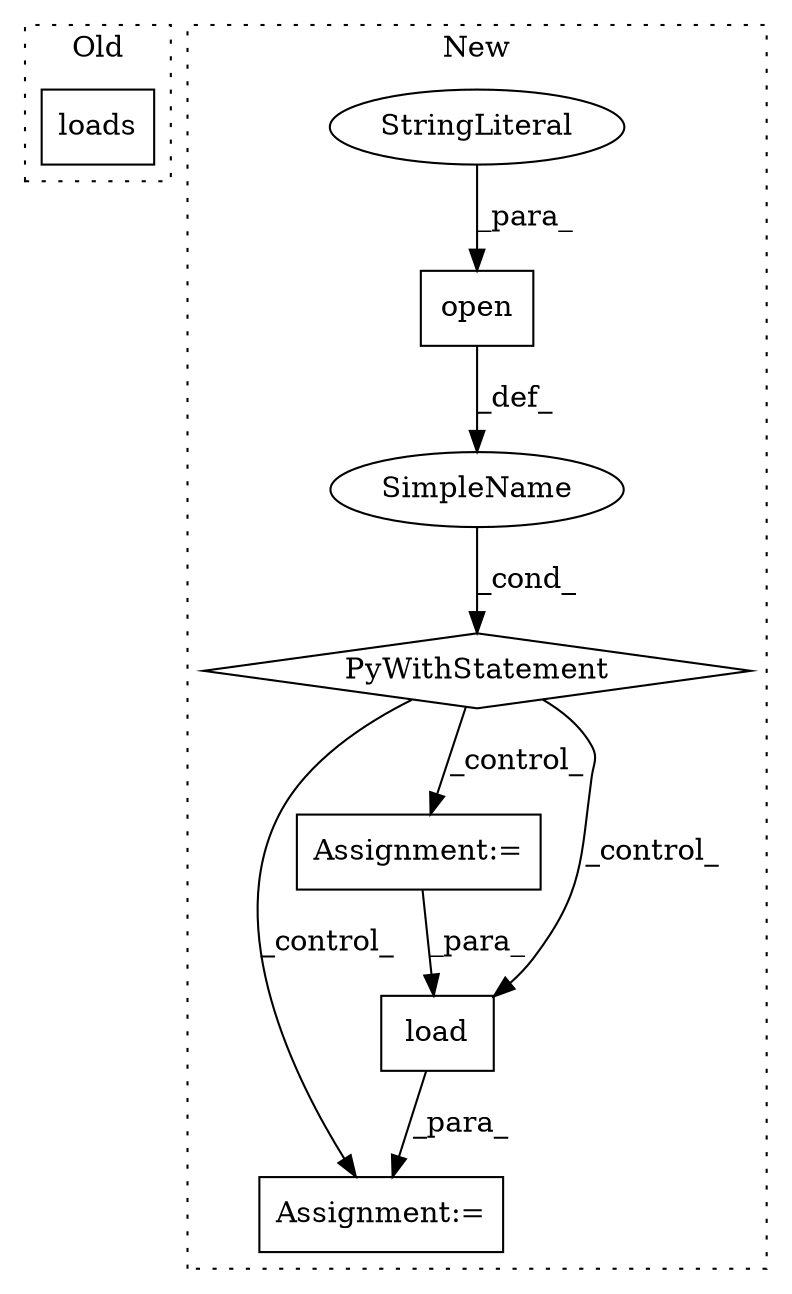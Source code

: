 digraph G {
subgraph cluster0 {
1 [label="loads" a="32" s="27357,27369" l="6,1" shape="box"];
label = "Old";
style="dotted";
}
subgraph cluster1 {
2 [label="PyWithStatement" a="104" s="28092,28133" l="10,2" shape="diamond"];
3 [label="Assignment:=" a="7" s="28272" l="1" shape="box"];
4 [label="SimpleName" a="42" s="" l="" shape="ellipse"];
5 [label="Assignment:=" a="7" s="28161" l="7" shape="box"];
6 [label="open" a="32" s="28107,28132" l="5,1" shape="box"];
7 [label="StringLiteral" a="45" s="28128" l="4" shape="ellipse"];
8 [label="load" a="32" s="28279,28291" l="5,1" shape="box"];
label = "New";
style="dotted";
}
2 -> 5 [label="_control_"];
2 -> 8 [label="_control_"];
2 -> 3 [label="_control_"];
4 -> 2 [label="_cond_"];
5 -> 8 [label="_para_"];
6 -> 4 [label="_def_"];
7 -> 6 [label="_para_"];
8 -> 3 [label="_para_"];
}